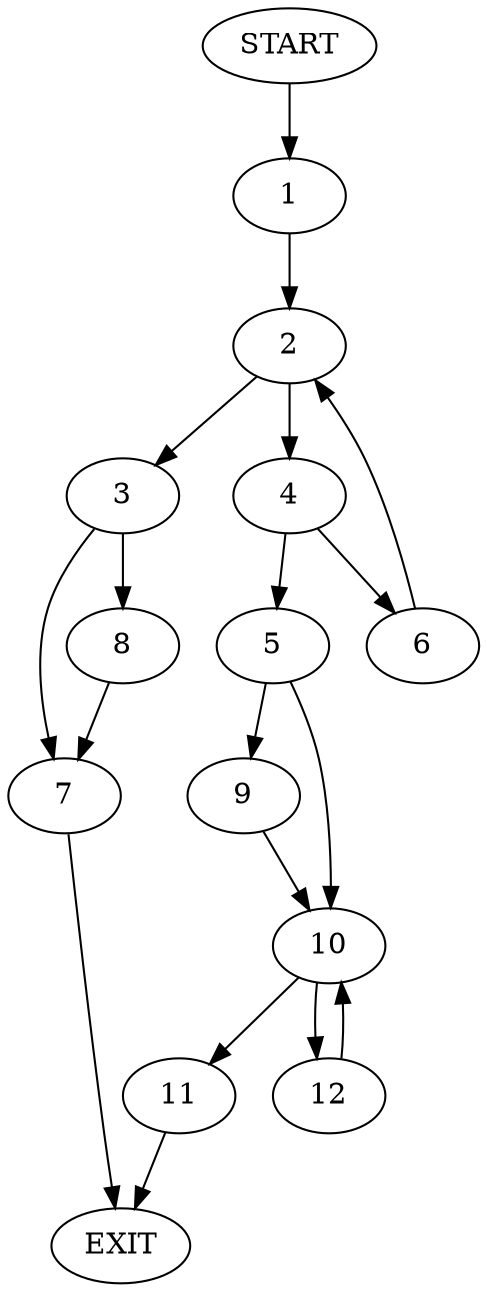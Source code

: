 digraph {
0 [label="START"]
13 [label="EXIT"]
0 -> 1
1 -> 2
2 -> 3
2 -> 4
4 -> 5
4 -> 6
3 -> 7
3 -> 8
6 -> 2
5 -> 9
5 -> 10
9 -> 10
10 -> 11
10 -> 12
11 -> 13
12 -> 10
8 -> 7
7 -> 13
}
